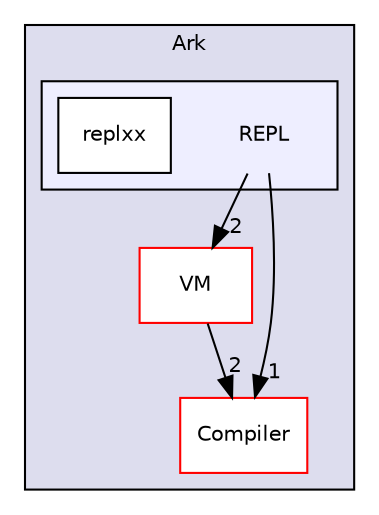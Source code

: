 digraph "C:/Users/folae/Documents/Code/Big-Projects/ArkScript/Ark/include/Ark/REPL" {
  compound=true
  node [ fontsize="10", fontname="Helvetica"];
  edge [ labelfontsize="10", labelfontname="Helvetica"];
  subgraph clusterdir_a8b6c64285bf9ac60f50770eb2fc48b5 {
    graph [ bgcolor="#ddddee", pencolor="black", label="Ark" fontname="Helvetica", fontsize="10", URL="dir_a8b6c64285bf9ac60f50770eb2fc48b5.html"]
  dir_222307dbf92126e8e24c7a501f533901 [shape=box label="VM" fillcolor="white" style="filled" color="red" URL="dir_222307dbf92126e8e24c7a501f533901.html"];
  dir_e4f19535f57335fb80a0267cec25bf70 [shape=box label="Compiler" fillcolor="white" style="filled" color="red" URL="dir_e4f19535f57335fb80a0267cec25bf70.html"];
  subgraph clusterdir_fcfe4316a8cc31a1cf70428f9403b478 {
    graph [ bgcolor="#eeeeff", pencolor="black", label="" URL="dir_fcfe4316a8cc31a1cf70428f9403b478.html"];
    dir_fcfe4316a8cc31a1cf70428f9403b478 [shape=plaintext label="REPL"];
  dir_3432122435c16fd6f9b248185b009ab6 [shape=box label="replxx" fillcolor="white" style="filled" URL="dir_3432122435c16fd6f9b248185b009ab6.html"];
  }
  }
  dir_222307dbf92126e8e24c7a501f533901->dir_e4f19535f57335fb80a0267cec25bf70 [headlabel="2", labeldistance=1.5 headhref="dir_000009_000003.html"];
  dir_fcfe4316a8cc31a1cf70428f9403b478->dir_222307dbf92126e8e24c7a501f533901 [headlabel="2", labeldistance=1.5 headhref="dir_000007_000009.html"];
  dir_fcfe4316a8cc31a1cf70428f9403b478->dir_e4f19535f57335fb80a0267cec25bf70 [headlabel="1", labeldistance=1.5 headhref="dir_000007_000003.html"];
}
